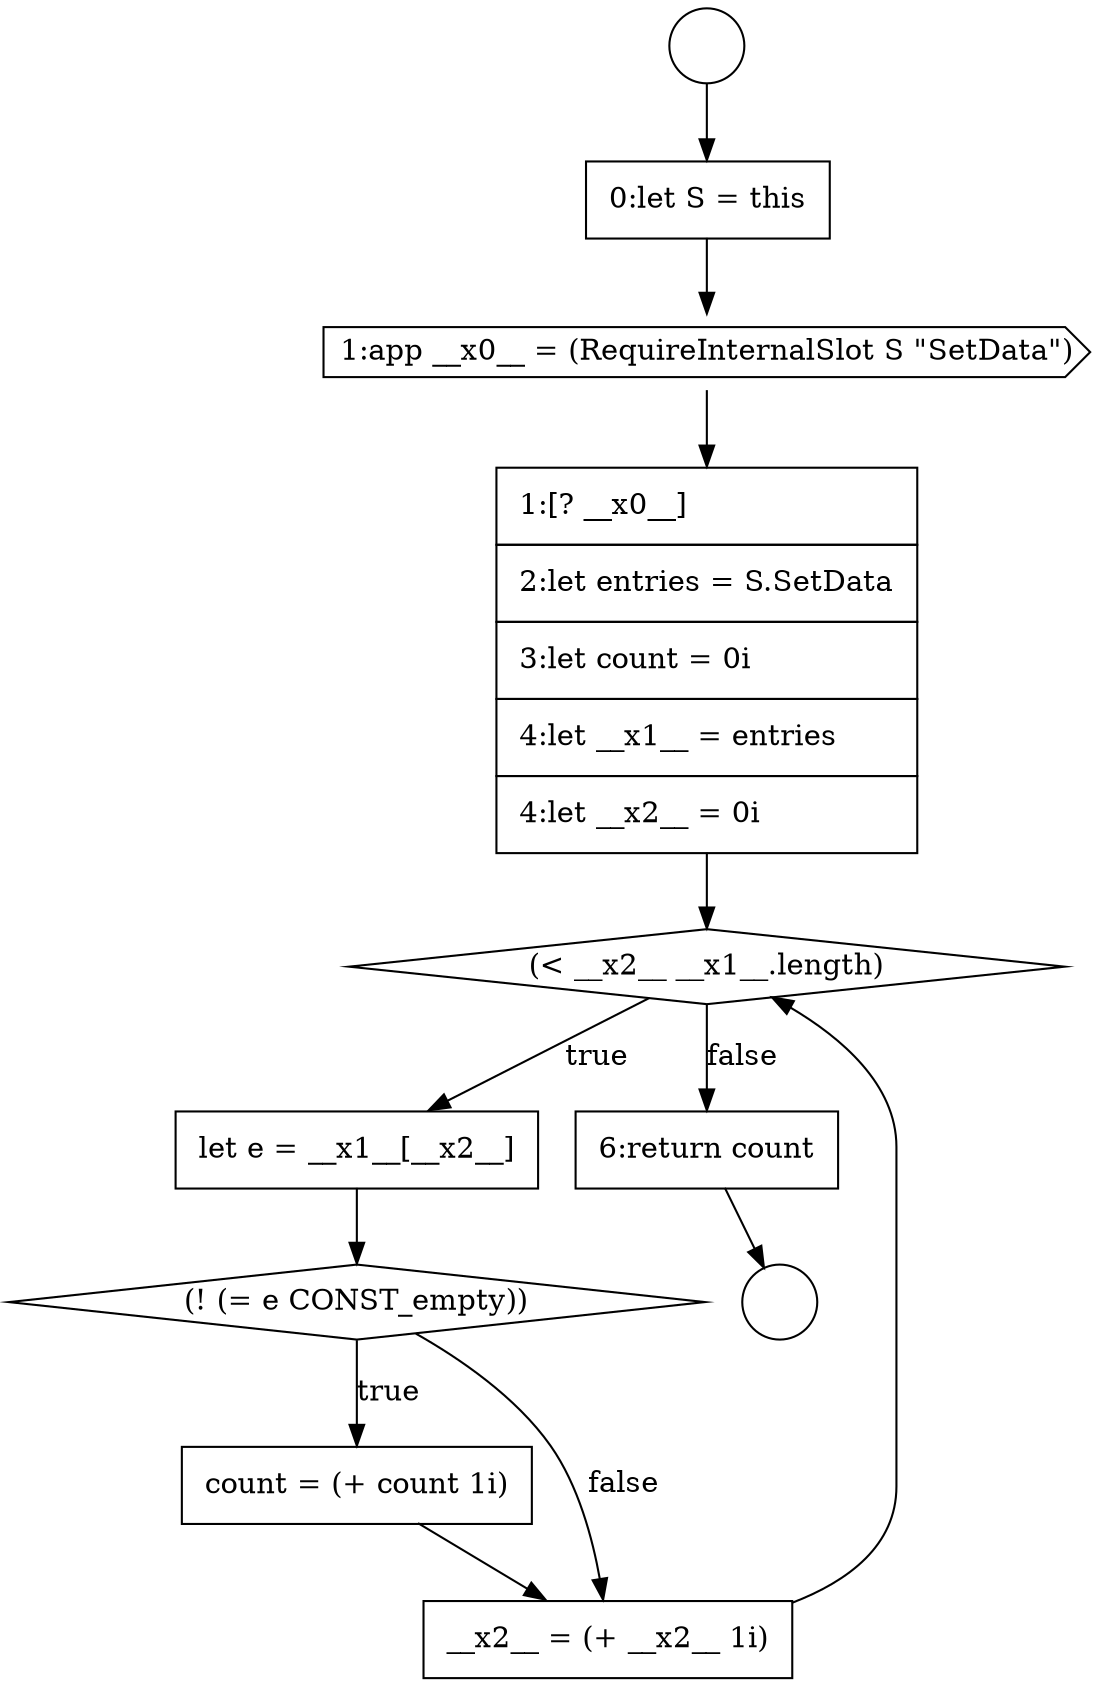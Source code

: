digraph {
  node16784 [shape=none, margin=0, label=<<font color="black">
    <table border="0" cellborder="1" cellspacing="0" cellpadding="10">
      <tr><td align="left">0:let S = this</td></tr>
    </table>
  </font>> color="black" fillcolor="white" style=filled]
  node16789 [shape=diamond, label=<<font color="black">(! (= e CONST_empty))</font>> color="black" fillcolor="white" style=filled]
  node16785 [shape=cds, label=<<font color="black">1:app __x0__ = (RequireInternalSlot S &quot;SetData&quot;)</font>> color="black" fillcolor="white" style=filled]
  node16790 [shape=none, margin=0, label=<<font color="black">
    <table border="0" cellborder="1" cellspacing="0" cellpadding="10">
      <tr><td align="left">count = (+ count 1i)</td></tr>
    </table>
  </font>> color="black" fillcolor="white" style=filled]
  node16783 [shape=circle label=" " color="black" fillcolor="white" style=filled]
  node16786 [shape=none, margin=0, label=<<font color="black">
    <table border="0" cellborder="1" cellspacing="0" cellpadding="10">
      <tr><td align="left">1:[? __x0__]</td></tr>
      <tr><td align="left">2:let entries = S.SetData</td></tr>
      <tr><td align="left">3:let count = 0i</td></tr>
      <tr><td align="left">4:let __x1__ = entries</td></tr>
      <tr><td align="left">4:let __x2__ = 0i</td></tr>
    </table>
  </font>> color="black" fillcolor="white" style=filled]
  node16782 [shape=circle label=" " color="black" fillcolor="white" style=filled]
  node16787 [shape=diamond, label=<<font color="black">(&lt; __x2__ __x1__.length)</font>> color="black" fillcolor="white" style=filled]
  node16791 [shape=none, margin=0, label=<<font color="black">
    <table border="0" cellborder="1" cellspacing="0" cellpadding="10">
      <tr><td align="left">__x2__ = (+ __x2__ 1i)</td></tr>
    </table>
  </font>> color="black" fillcolor="white" style=filled]
  node16788 [shape=none, margin=0, label=<<font color="black">
    <table border="0" cellborder="1" cellspacing="0" cellpadding="10">
      <tr><td align="left">let e = __x1__[__x2__]</td></tr>
    </table>
  </font>> color="black" fillcolor="white" style=filled]
  node16792 [shape=none, margin=0, label=<<font color="black">
    <table border="0" cellborder="1" cellspacing="0" cellpadding="10">
      <tr><td align="left">6:return count</td></tr>
    </table>
  </font>> color="black" fillcolor="white" style=filled]
  node16790 -> node16791 [ color="black"]
  node16784 -> node16785 [ color="black"]
  node16785 -> node16786 [ color="black"]
  node16782 -> node16784 [ color="black"]
  node16788 -> node16789 [ color="black"]
  node16789 -> node16790 [label=<<font color="black">true</font>> color="black"]
  node16789 -> node16791 [label=<<font color="black">false</font>> color="black"]
  node16786 -> node16787 [ color="black"]
  node16792 -> node16783 [ color="black"]
  node16787 -> node16788 [label=<<font color="black">true</font>> color="black"]
  node16787 -> node16792 [label=<<font color="black">false</font>> color="black"]
  node16791 -> node16787 [ color="black"]
}
